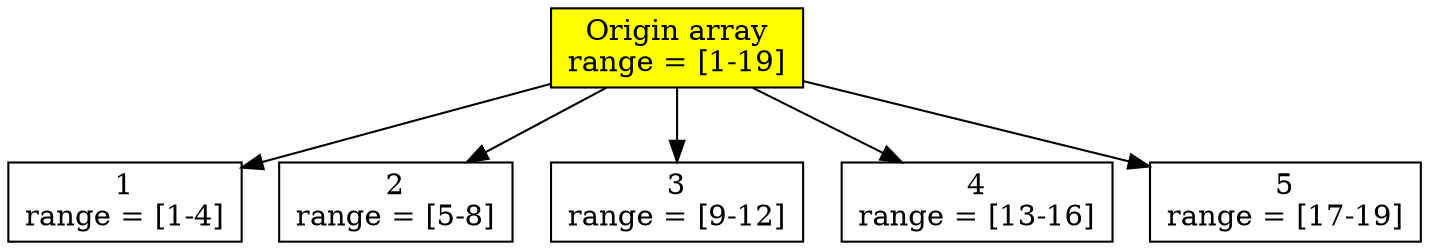 digraph G {
    rankdir=TB;
    
    { 
        1 [label="Origin array\nrange = [1-19]\n" style=filled fillcolor=yellow shape=box]
        2 [label="1\nrange = [1-4]\n" shape=box]
        3 [label="2\nrange = [5-8]\n" shape=box]
        4 [label="3\nrange = [9-12]\n" shape=box]
        5 [label="4\nrange = [13-16]\n" shape=box]
        6 [label="5\nrange = [17-19]\n" shape=box]
    }

    1 -> {2, 3, 4, 5, 6}
    {rank=same; 2, 3, 4, 5, 6}
}